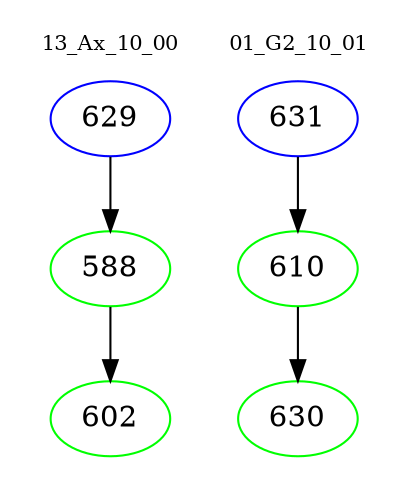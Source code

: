 digraph{
subgraph cluster_0 {
color = white
label = "13_Ax_10_00";
fontsize=10;
T0_629 [label="629", color="blue"]
T0_629 -> T0_588 [color="black"]
T0_588 [label="588", color="green"]
T0_588 -> T0_602 [color="black"]
T0_602 [label="602", color="green"]
}
subgraph cluster_1 {
color = white
label = "01_G2_10_01";
fontsize=10;
T1_631 [label="631", color="blue"]
T1_631 -> T1_610 [color="black"]
T1_610 [label="610", color="green"]
T1_610 -> T1_630 [color="black"]
T1_630 [label="630", color="green"]
}
}
